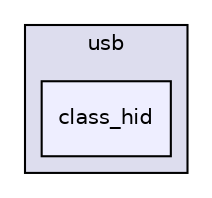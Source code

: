 digraph "C:/Work.git/ble/BLE-CC254x-1.4.0/Components/hal/target/CC2540USB/usb/class_hid" {
  compound=true
  node [ fontsize="10", fontname="Helvetica"];
  edge [ labelfontsize="10", labelfontname="Helvetica"];
  subgraph clusterdir_c7016a55f2a8a03a50dc251167a2f4c9 {
    graph [ bgcolor="#ddddee", pencolor="black", label="usb" fontname="Helvetica", fontsize="10", URL="dir_c7016a55f2a8a03a50dc251167a2f4c9.html"]
  dir_7d873ef55e0fce6430d170cbae40df80 [shape=box, label="class_hid", style="filled", fillcolor="#eeeeff", pencolor="black", URL="dir_7d873ef55e0fce6430d170cbae40df80.html"];
  }
}
